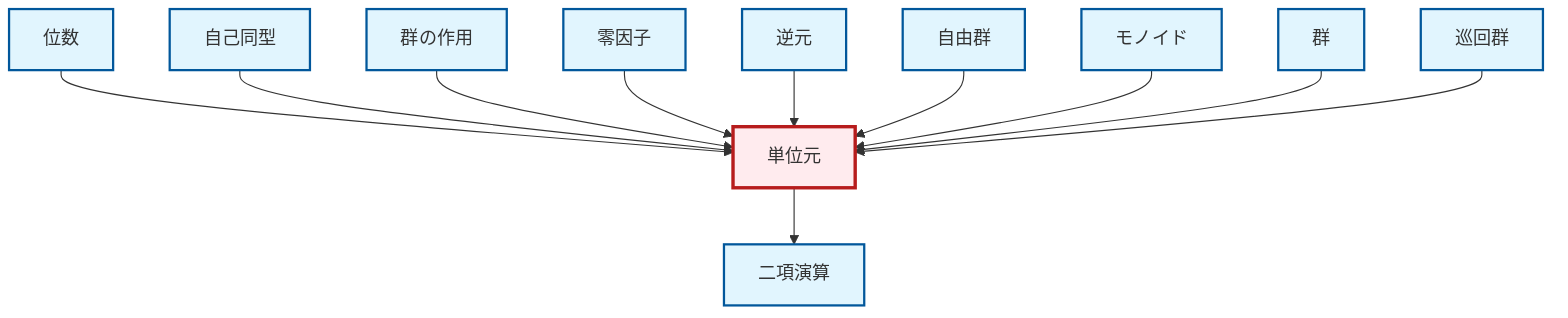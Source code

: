 graph TD
    classDef definition fill:#e1f5fe,stroke:#01579b,stroke-width:2px
    classDef theorem fill:#f3e5f5,stroke:#4a148c,stroke-width:2px
    classDef axiom fill:#fff3e0,stroke:#e65100,stroke-width:2px
    classDef example fill:#e8f5e9,stroke:#1b5e20,stroke-width:2px
    classDef current fill:#ffebee,stroke:#b71c1c,stroke-width:3px
    def-order["位数"]:::definition
    def-binary-operation["二項演算"]:::definition
    def-free-group["自由群"]:::definition
    def-monoid["モノイド"]:::definition
    def-cyclic-group["巡回群"]:::definition
    def-group-action["群の作用"]:::definition
    def-automorphism["自己同型"]:::definition
    def-group["群"]:::definition
    def-identity-element["単位元"]:::definition
    def-zero-divisor["零因子"]:::definition
    def-inverse-element["逆元"]:::definition
    def-order --> def-identity-element
    def-automorphism --> def-identity-element
    def-group-action --> def-identity-element
    def-zero-divisor --> def-identity-element
    def-inverse-element --> def-identity-element
    def-identity-element --> def-binary-operation
    def-free-group --> def-identity-element
    def-monoid --> def-identity-element
    def-group --> def-identity-element
    def-cyclic-group --> def-identity-element
    class def-identity-element current